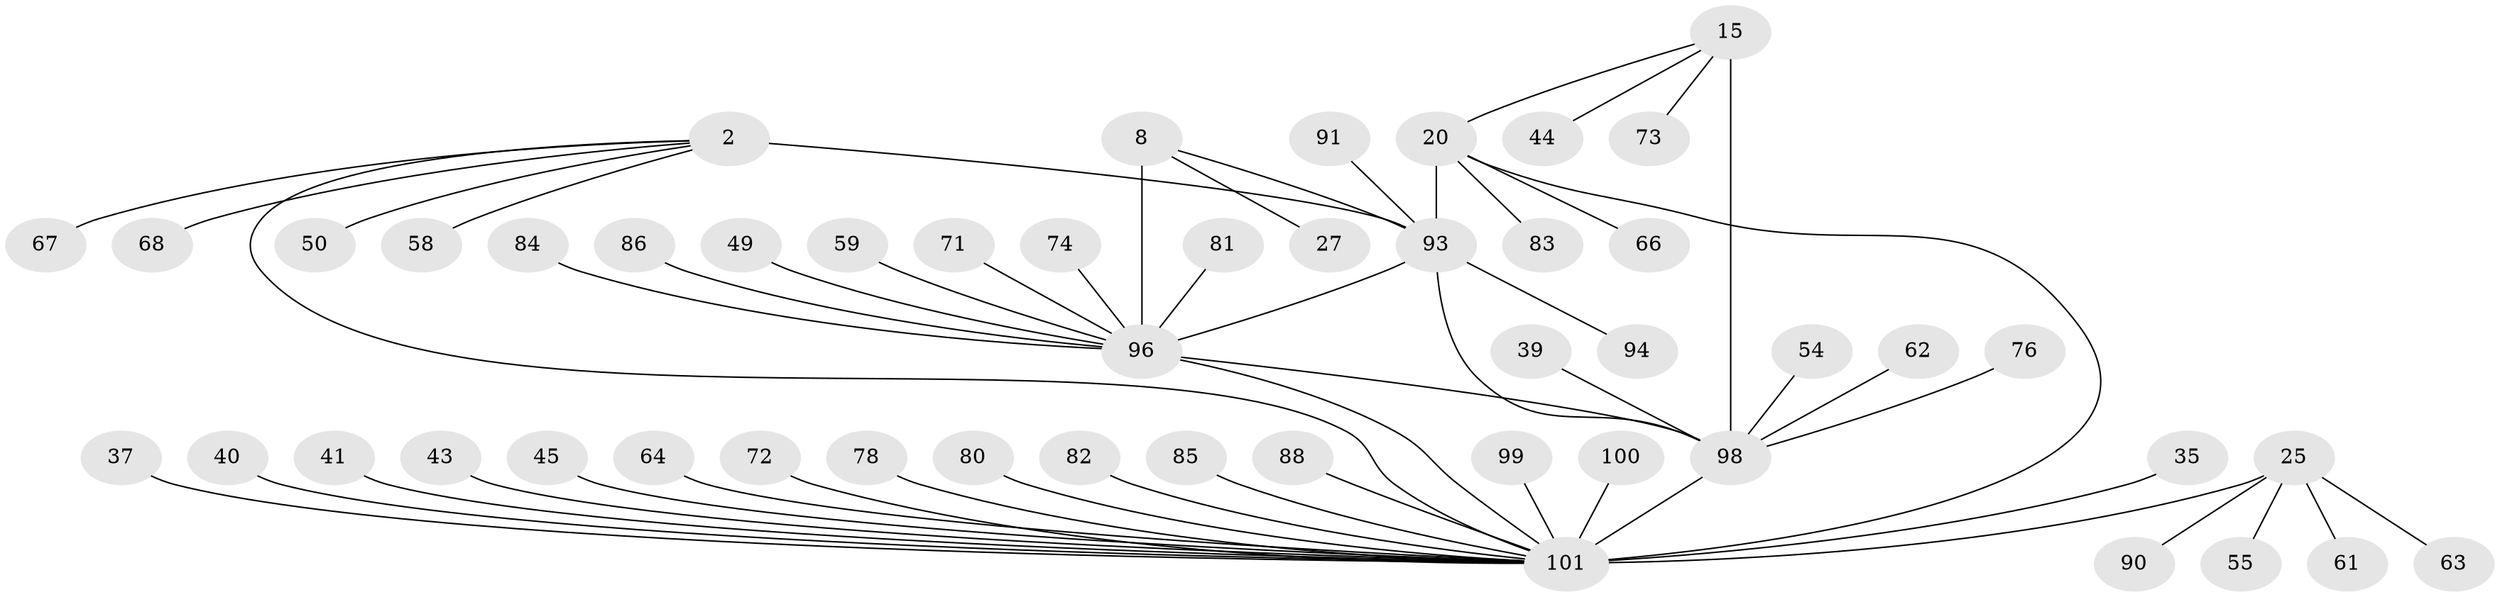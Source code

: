// original degree distribution, {6: 0.039603960396039604, 8: 0.039603960396039604, 9: 0.039603960396039604, 5: 0.039603960396039604, 11: 0.009900990099009901, 10: 0.009900990099009901, 7: 0.06930693069306931, 13: 0.009900990099009901, 1: 0.594059405940594, 2: 0.1188118811881188, 3: 0.0297029702970297}
// Generated by graph-tools (version 1.1) at 2025/54/03/09/25 04:54:15]
// undirected, 50 vertices, 55 edges
graph export_dot {
graph [start="1"]
  node [color=gray90,style=filled];
  2 [super="+1"];
  8 [super="+7"];
  15 [super="+14"];
  20 [super="+18"];
  25 [super="+23"];
  27;
  35;
  37;
  39;
  40;
  41;
  43;
  44;
  45;
  49;
  50;
  54;
  55;
  58;
  59;
  61;
  62;
  63;
  64;
  66 [super="+56"];
  67 [super="+48"];
  68;
  71;
  72;
  73;
  74;
  76;
  78;
  80;
  81;
  82;
  83;
  84;
  85 [super="+47"];
  86 [super="+52"];
  88;
  90;
  91;
  93 [super="+69+70+75+77+89"];
  94 [super="+87"];
  96 [super="+34+51+10+42"];
  98 [super="+33+36"];
  99;
  100;
  101 [super="+95+97+79"];
  2 -- 58;
  2 -- 68;
  2 -- 50;
  2 -- 67;
  2 -- 101 [weight=2];
  2 -- 93 [weight=6];
  8 -- 27;
  8 -- 93;
  8 -- 96 [weight=6];
  15 -- 73;
  15 -- 44;
  15 -- 20;
  15 -- 98 [weight=6];
  20 -- 83;
  20 -- 66;
  20 -- 101 [weight=6];
  20 -- 93;
  25 -- 55;
  25 -- 61;
  25 -- 101 [weight=9];
  25 -- 90;
  25 -- 63;
  35 -- 101;
  37 -- 101;
  39 -- 98;
  40 -- 101;
  41 -- 101;
  43 -- 101;
  45 -- 101;
  49 -- 96;
  54 -- 98;
  59 -- 96;
  62 -- 98;
  64 -- 101;
  71 -- 96;
  72 -- 101;
  74 -- 96;
  76 -- 98;
  78 -- 101;
  80 -- 101;
  81 -- 96;
  82 -- 101;
  84 -- 96;
  85 -- 101;
  86 -- 96;
  88 -- 101;
  91 -- 93;
  93 -- 94;
  93 -- 98;
  93 -- 96;
  96 -- 98;
  96 -- 101 [weight=4];
  98 -- 101 [weight=2];
  99 -- 101;
  100 -- 101;
}
